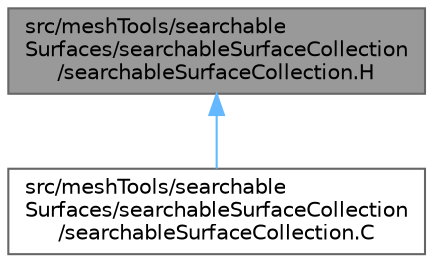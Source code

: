 digraph "src/meshTools/searchableSurfaces/searchableSurfaceCollection/searchableSurfaceCollection.H"
{
 // LATEX_PDF_SIZE
  bgcolor="transparent";
  edge [fontname=Helvetica,fontsize=10,labelfontname=Helvetica,labelfontsize=10];
  node [fontname=Helvetica,fontsize=10,shape=box,height=0.2,width=0.4];
  Node1 [id="Node000001",label="src/meshTools/searchable\lSurfaces/searchableSurfaceCollection\l/searchableSurfaceCollection.H",height=0.2,width=0.4,color="gray40", fillcolor="grey60", style="filled", fontcolor="black",tooltip=" "];
  Node1 -> Node2 [id="edge1_Node000001_Node000002",dir="back",color="steelblue1",style="solid",tooltip=" "];
  Node2 [id="Node000002",label="src/meshTools/searchable\lSurfaces/searchableSurfaceCollection\l/searchableSurfaceCollection.C",height=0.2,width=0.4,color="grey40", fillcolor="white", style="filled",URL="$searchableSurfaceCollection_8C.html",tooltip=" "];
}

